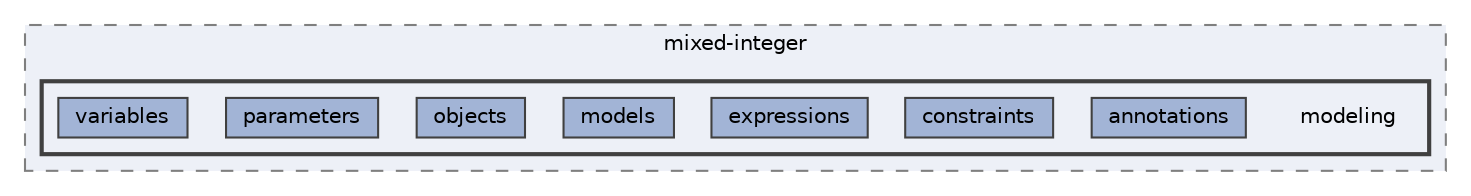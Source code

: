 digraph "/home/runner/work/idol/idol/lib/include/idol/mixed-integer/modeling"
{
 // LATEX_PDF_SIZE
  bgcolor="transparent";
  edge [fontname=Helvetica,fontsize=10,labelfontname=Helvetica,labelfontsize=10];
  node [fontname=Helvetica,fontsize=10,shape=box,height=0.2,width=0.4];
  compound=true
  subgraph clusterdir_4482282f8839bf6b35b22dc1c43d38a3 {
    graph [ bgcolor="#edf0f7", pencolor="grey50", label="mixed-integer", fontname=Helvetica,fontsize=10 style="filled,dashed", URL="dir_4482282f8839bf6b35b22dc1c43d38a3.html",tooltip=""]
  subgraph clusterdir_9f224e2beeb4d25f0fbc154993daf8eb {
    graph [ bgcolor="#edf0f7", pencolor="grey25", label="", fontname=Helvetica,fontsize=10 style="filled,bold", URL="dir_9f224e2beeb4d25f0fbc154993daf8eb.html",tooltip=""]
    dir_9f224e2beeb4d25f0fbc154993daf8eb [shape=plaintext, label="modeling"];
  dir_d15245bb215f61bd44ebb19a5a73ad63 [label="annotations", fillcolor="#a2b4d6", color="grey25", style="filled", URL="dir_d15245bb215f61bd44ebb19a5a73ad63.html",tooltip=""];
  dir_c20c4183f873a9df0f52c6b19866613d [label="constraints", fillcolor="#a2b4d6", color="grey25", style="filled", URL="dir_c20c4183f873a9df0f52c6b19866613d.html",tooltip=""];
  dir_63ca376b08ede512fb032cbeab58ce3e [label="expressions", fillcolor="#a2b4d6", color="grey25", style="filled", URL="dir_63ca376b08ede512fb032cbeab58ce3e.html",tooltip=""];
  dir_f891172b60f9eea57cbe641d72b24d5c [label="models", fillcolor="#a2b4d6", color="grey25", style="filled", URL="dir_f891172b60f9eea57cbe641d72b24d5c.html",tooltip=""];
  dir_ab50a50fcd322a730a5322d94200ea1d [label="objects", fillcolor="#a2b4d6", color="grey25", style="filled", URL="dir_ab50a50fcd322a730a5322d94200ea1d.html",tooltip=""];
  dir_07f1152378ff6830b3142ad23ea7e112 [label="parameters", fillcolor="#a2b4d6", color="grey25", style="filled", URL="dir_07f1152378ff6830b3142ad23ea7e112.html",tooltip=""];
  dir_011f3fcf1950a853634f5ba804a9358d [label="variables", fillcolor="#a2b4d6", color="grey25", style="filled", URL="dir_011f3fcf1950a853634f5ba804a9358d.html",tooltip=""];
  }
  }
}
